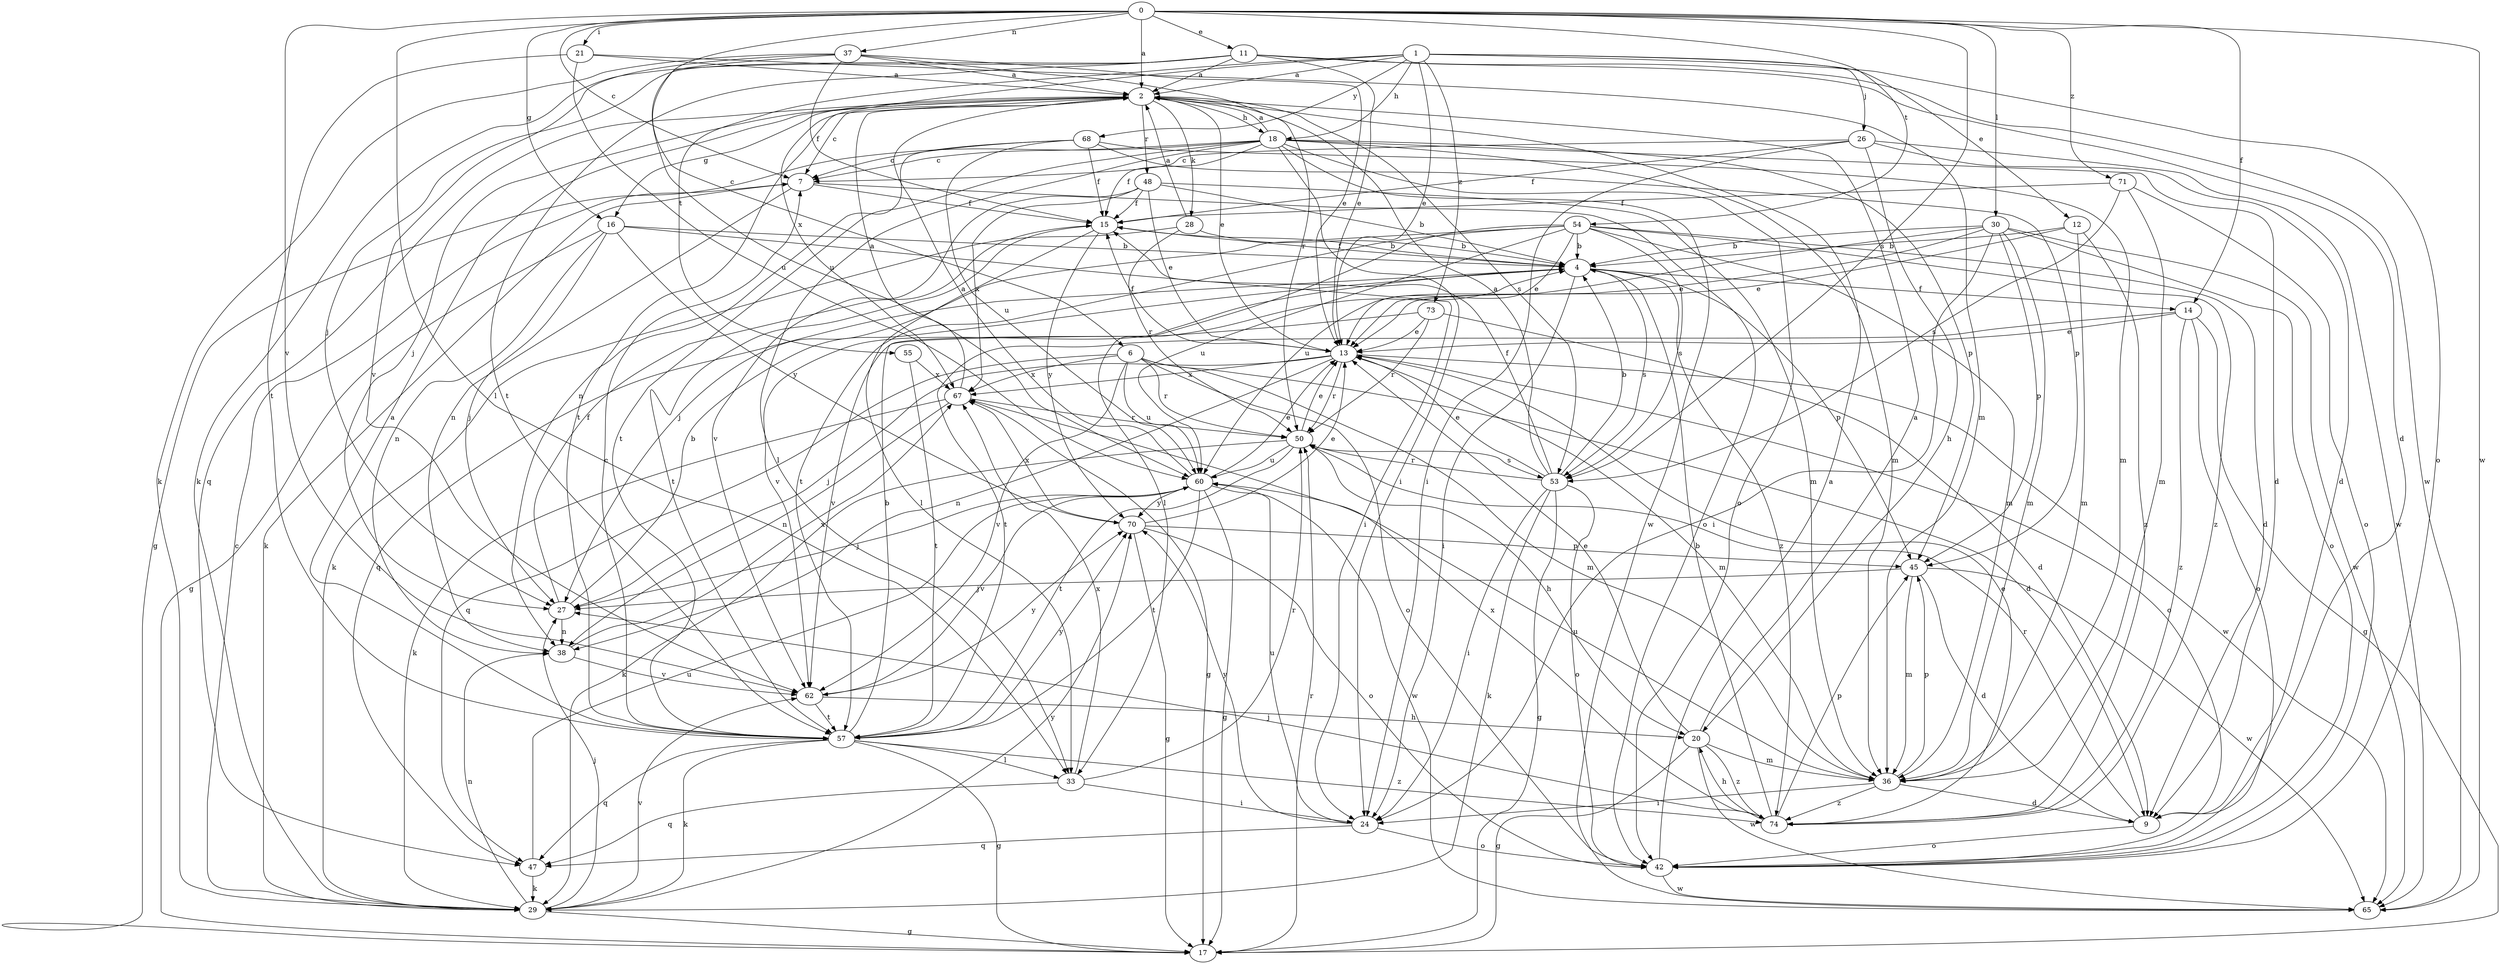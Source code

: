strict digraph  {
0;
1;
2;
4;
6;
7;
9;
11;
12;
13;
14;
15;
16;
17;
18;
20;
21;
24;
26;
27;
28;
29;
30;
33;
36;
37;
38;
42;
45;
47;
48;
50;
53;
54;
55;
57;
60;
62;
65;
67;
68;
70;
71;
73;
74;
0 -> 2  [label=a];
0 -> 6  [label=c];
0 -> 7  [label=c];
0 -> 11  [label=e];
0 -> 14  [label=f];
0 -> 16  [label=g];
0 -> 21  [label=i];
0 -> 30  [label=l];
0 -> 33  [label=l];
0 -> 37  [label=n];
0 -> 53  [label=s];
0 -> 54  [label=t];
0 -> 62  [label=v];
0 -> 65  [label=w];
0 -> 71  [label=z];
1 -> 2  [label=a];
1 -> 12  [label=e];
1 -> 13  [label=e];
1 -> 18  [label=h];
1 -> 26  [label=j];
1 -> 42  [label=o];
1 -> 55  [label=t];
1 -> 67  [label=x];
1 -> 68  [label=y];
1 -> 73  [label=z];
2 -> 7  [label=c];
2 -> 13  [label=e];
2 -> 16  [label=g];
2 -> 18  [label=h];
2 -> 27  [label=j];
2 -> 28  [label=k];
2 -> 47  [label=q];
2 -> 48  [label=r];
2 -> 53  [label=s];
2 -> 57  [label=t];
4 -> 14  [label=f];
4 -> 15  [label=f];
4 -> 24  [label=i];
4 -> 45  [label=p];
4 -> 47  [label=q];
4 -> 53  [label=s];
4 -> 62  [label=v];
4 -> 74  [label=z];
6 -> 9  [label=d];
6 -> 36  [label=m];
6 -> 42  [label=o];
6 -> 47  [label=q];
6 -> 50  [label=r];
6 -> 60  [label=u];
6 -> 62  [label=v];
6 -> 67  [label=x];
7 -> 15  [label=f];
7 -> 29  [label=k];
7 -> 38  [label=n];
7 -> 42  [label=o];
9 -> 42  [label=o];
9 -> 50  [label=r];
11 -> 2  [label=a];
11 -> 9  [label=d];
11 -> 13  [label=e];
11 -> 27  [label=j];
11 -> 29  [label=k];
11 -> 57  [label=t];
11 -> 65  [label=w];
12 -> 4  [label=b];
12 -> 13  [label=e];
12 -> 36  [label=m];
12 -> 74  [label=z];
13 -> 15  [label=f];
13 -> 27  [label=j];
13 -> 36  [label=m];
13 -> 38  [label=n];
13 -> 42  [label=o];
13 -> 50  [label=r];
13 -> 65  [label=w];
13 -> 67  [label=x];
14 -> 13  [label=e];
14 -> 17  [label=g];
14 -> 42  [label=o];
14 -> 57  [label=t];
14 -> 74  [label=z];
15 -> 4  [label=b];
15 -> 33  [label=l];
15 -> 57  [label=t];
15 -> 70  [label=y];
16 -> 4  [label=b];
16 -> 17  [label=g];
16 -> 24  [label=i];
16 -> 27  [label=j];
16 -> 38  [label=n];
16 -> 70  [label=y];
17 -> 50  [label=r];
18 -> 2  [label=a];
18 -> 7  [label=c];
18 -> 9  [label=d];
18 -> 15  [label=f];
18 -> 17  [label=g];
18 -> 24  [label=i];
18 -> 33  [label=l];
18 -> 36  [label=m];
18 -> 42  [label=o];
18 -> 45  [label=p];
18 -> 57  [label=t];
18 -> 65  [label=w];
20 -> 2  [label=a];
20 -> 13  [label=e];
20 -> 17  [label=g];
20 -> 36  [label=m];
20 -> 65  [label=w];
20 -> 74  [label=z];
21 -> 2  [label=a];
21 -> 36  [label=m];
21 -> 57  [label=t];
21 -> 60  [label=u];
24 -> 42  [label=o];
24 -> 47  [label=q];
24 -> 60  [label=u];
24 -> 70  [label=y];
26 -> 7  [label=c];
26 -> 9  [label=d];
26 -> 15  [label=f];
26 -> 20  [label=h];
26 -> 24  [label=i];
26 -> 65  [label=w];
27 -> 4  [label=b];
27 -> 15  [label=f];
27 -> 38  [label=n];
28 -> 2  [label=a];
28 -> 4  [label=b];
28 -> 29  [label=k];
28 -> 50  [label=r];
29 -> 7  [label=c];
29 -> 17  [label=g];
29 -> 27  [label=j];
29 -> 38  [label=n];
29 -> 62  [label=v];
29 -> 70  [label=y];
30 -> 4  [label=b];
30 -> 13  [label=e];
30 -> 24  [label=i];
30 -> 36  [label=m];
30 -> 42  [label=o];
30 -> 45  [label=p];
30 -> 60  [label=u];
30 -> 65  [label=w];
33 -> 24  [label=i];
33 -> 47  [label=q];
33 -> 50  [label=r];
33 -> 67  [label=x];
36 -> 9  [label=d];
36 -> 24  [label=i];
36 -> 45  [label=p];
36 -> 60  [label=u];
36 -> 74  [label=z];
37 -> 2  [label=a];
37 -> 13  [label=e];
37 -> 15  [label=f];
37 -> 29  [label=k];
37 -> 50  [label=r];
37 -> 60  [label=u];
37 -> 62  [label=v];
38 -> 62  [label=v];
38 -> 67  [label=x];
42 -> 2  [label=a];
42 -> 65  [label=w];
45 -> 9  [label=d];
45 -> 27  [label=j];
45 -> 36  [label=m];
45 -> 65  [label=w];
47 -> 29  [label=k];
47 -> 60  [label=u];
48 -> 4  [label=b];
48 -> 13  [label=e];
48 -> 15  [label=f];
48 -> 36  [label=m];
48 -> 62  [label=v];
48 -> 67  [label=x];
50 -> 13  [label=e];
50 -> 20  [label=h];
50 -> 29  [label=k];
50 -> 53  [label=s];
50 -> 57  [label=t];
50 -> 60  [label=u];
53 -> 2  [label=a];
53 -> 4  [label=b];
53 -> 13  [label=e];
53 -> 15  [label=f];
53 -> 17  [label=g];
53 -> 24  [label=i];
53 -> 29  [label=k];
53 -> 42  [label=o];
53 -> 50  [label=r];
54 -> 4  [label=b];
54 -> 9  [label=d];
54 -> 13  [label=e];
54 -> 27  [label=j];
54 -> 33  [label=l];
54 -> 36  [label=m];
54 -> 53  [label=s];
54 -> 57  [label=t];
54 -> 60  [label=u];
54 -> 74  [label=z];
55 -> 57  [label=t];
55 -> 67  [label=x];
57 -> 2  [label=a];
57 -> 4  [label=b];
57 -> 7  [label=c];
57 -> 17  [label=g];
57 -> 29  [label=k];
57 -> 33  [label=l];
57 -> 47  [label=q];
57 -> 70  [label=y];
57 -> 74  [label=z];
60 -> 2  [label=a];
60 -> 13  [label=e];
60 -> 17  [label=g];
60 -> 27  [label=j];
60 -> 57  [label=t];
60 -> 62  [label=v];
60 -> 65  [label=w];
60 -> 70  [label=y];
62 -> 20  [label=h];
62 -> 57  [label=t];
62 -> 70  [label=y];
67 -> 2  [label=a];
67 -> 17  [label=g];
67 -> 29  [label=k];
67 -> 38  [label=n];
67 -> 50  [label=r];
68 -> 7  [label=c];
68 -> 15  [label=f];
68 -> 36  [label=m];
68 -> 38  [label=n];
68 -> 45  [label=p];
68 -> 60  [label=u];
70 -> 13  [label=e];
70 -> 17  [label=g];
70 -> 42  [label=o];
70 -> 45  [label=p];
70 -> 67  [label=x];
71 -> 15  [label=f];
71 -> 36  [label=m];
71 -> 42  [label=o];
71 -> 53  [label=s];
73 -> 9  [label=d];
73 -> 13  [label=e];
73 -> 50  [label=r];
73 -> 62  [label=v];
74 -> 4  [label=b];
74 -> 13  [label=e];
74 -> 20  [label=h];
74 -> 27  [label=j];
74 -> 45  [label=p];
74 -> 67  [label=x];
}
